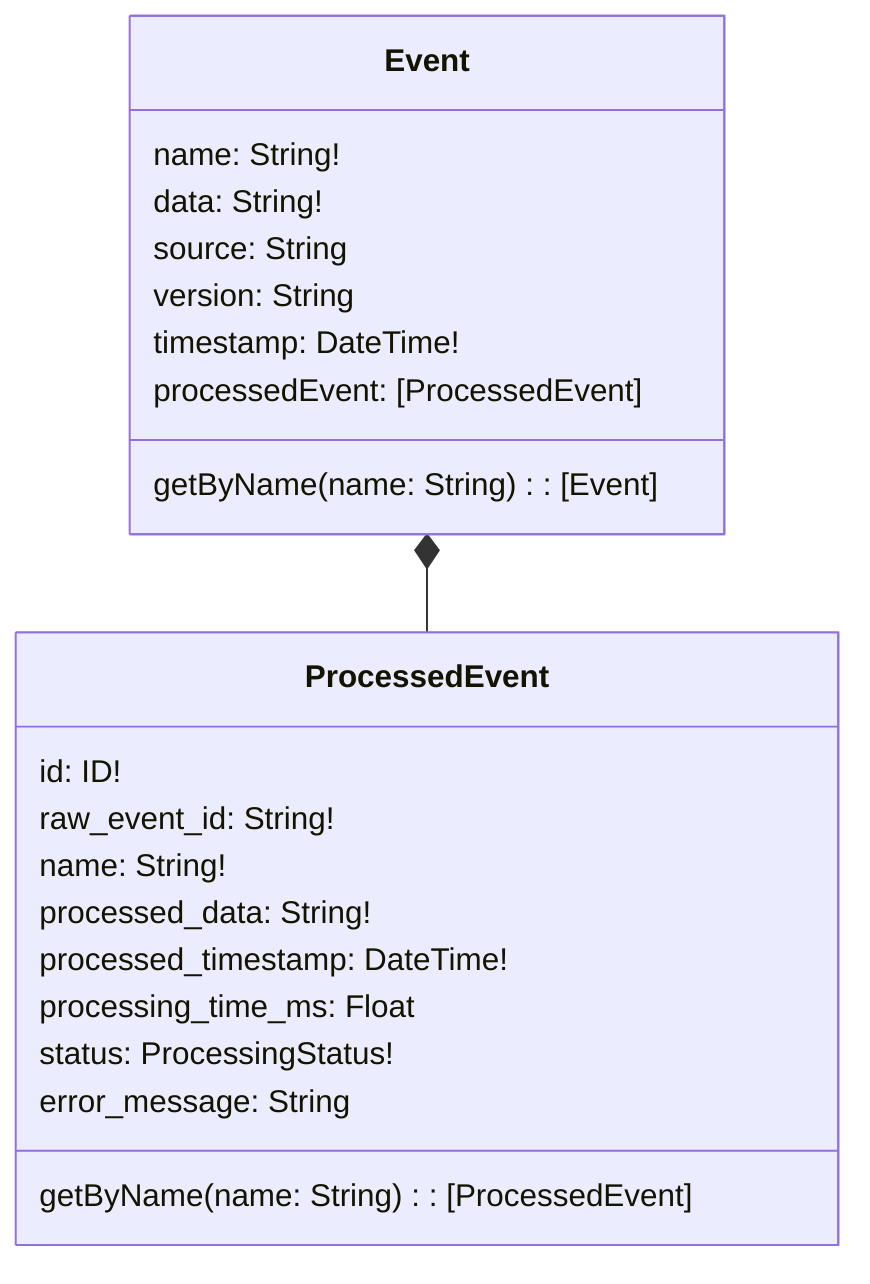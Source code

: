classDiagram

    Event *-- ProcessedEvent
    class Event {
          name: String!
          data: String!
          source: String
          version: String
          timestamp: DateTime!
          processedEvent: [ProcessedEvent]

          getByName(name: String): [Event]
    }

    class ProcessedEvent {
      id: ID!
      raw_event_id: String!
      name: String!
      processed_data: String!
      processed_timestamp: DateTime!
      processing_time_ms: Float
      status: ProcessingStatus!
      error_message: String

      getByName(name: String): [ProcessedEvent]
    }